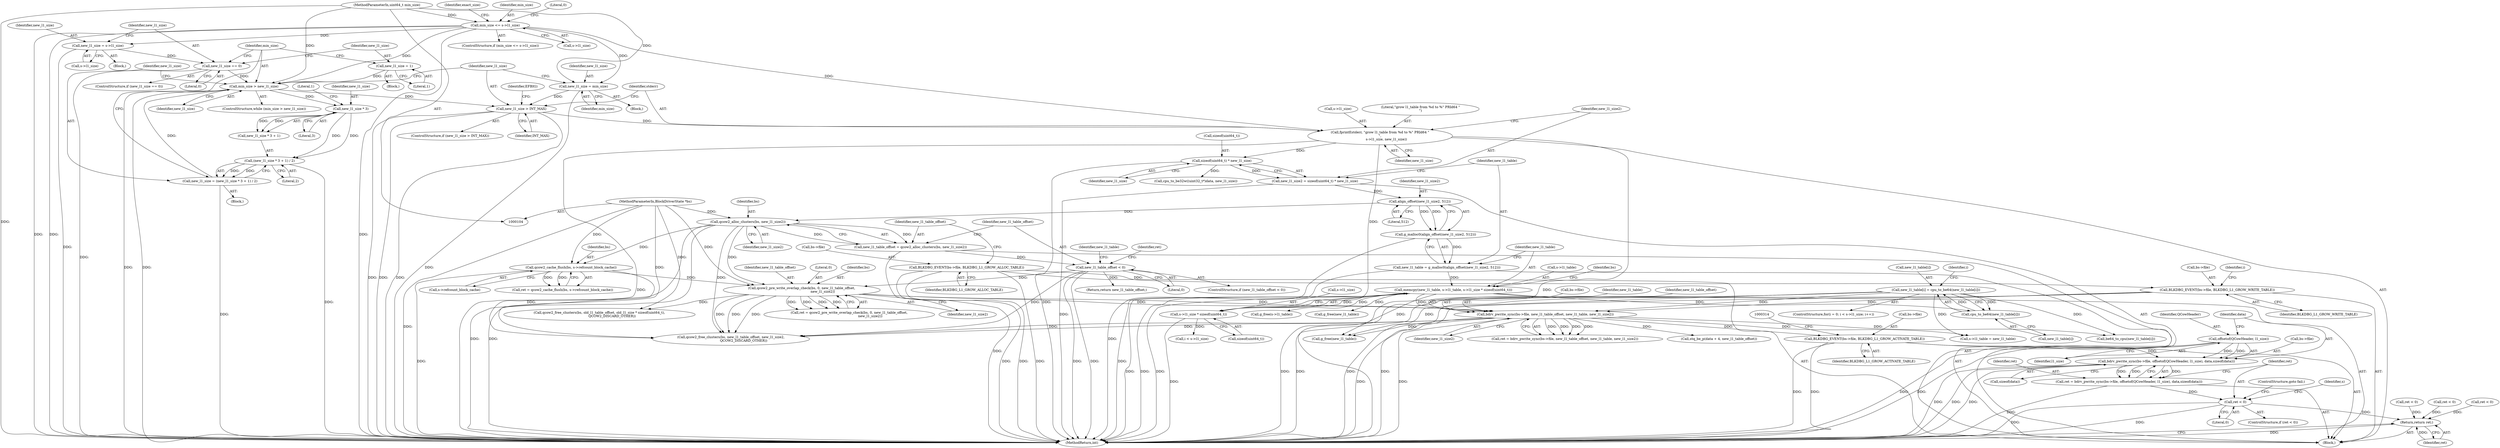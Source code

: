digraph "1_qemu_cab60de930684c33f67d4e32c7509b567f8c445b@API" {
"1000324" [label="(Call,bdrv_pwrite_sync(bs->file, offsetof(QCowHeader, l1_size), data,sizeof(data)))"];
"1000307" [label="(Call,BLKDBG_EVENT(bs->file, BLKDBG_L1_GROW_ACTIVATE_TABLE))"];
"1000276" [label="(Call,bdrv_pwrite_sync(bs->file, new_l1_table_offset, new_l1_table, new_l1_size2))"];
"1000250" [label="(Call,BLKDBG_EVENT(bs->file, BLKDBG_L1_GROW_WRITE_TABLE))"];
"1000205" [label="(Call,BLKDBG_EVENT(bs->file, BLKDBG_L1_GROW_ALLOC_TABLE))"];
"1000239" [label="(Call,qcow2_pre_write_overlap_check(bs, 0, new_l1_table_offset,\n                                        new_l1_size2))"];
"1000226" [label="(Call,qcow2_cache_flush(bs, s->refcount_block_cache))"];
"1000212" [label="(Call,qcow2_alloc_clusters(bs, new_l1_size2))"];
"1000105" [label="(MethodParameterIn,BlockDriverState *bs)"];
"1000191" [label="(Call,align_offset(new_l1_size2, 512))"];
"1000182" [label="(Call,new_l1_size2 = sizeof(uint64_t) * new_l1_size)"];
"1000184" [label="(Call,sizeof(uint64_t) * new_l1_size)"];
"1000175" [label="(Call,fprintf(stderr, \"grow l1_table from %d to %\" PRId64 \"\n\",\n            s->l1_size, new_l1_size))"];
"1000125" [label="(Call,min_size <= s->l1_size)"];
"1000106" [label="(MethodParameterIn,uint64_t min_size)"];
"1000168" [label="(Call,new_l1_size > INT_MAX)"];
"1000135" [label="(Call,new_l1_size = min_size)"];
"1000154" [label="(Call,min_size > new_l1_size)"];
"1000158" [label="(Call,new_l1_size = (new_l1_size * 3 + 1) / 2)"];
"1000160" [label="(Call,(new_l1_size * 3 + 1) / 2)"];
"1000162" [label="(Call,new_l1_size * 3)"];
"1000150" [label="(Call,new_l1_size = 1)"];
"1000146" [label="(Call,new_l1_size == 0)"];
"1000140" [label="(Call,new_l1_size = s->l1_size)"];
"1000216" [label="(Call,new_l1_table_offset < 0)"];
"1000210" [label="(Call,new_l1_table_offset = qcow2_alloc_clusters(bs, new_l1_size2))"];
"1000194" [label="(Call,memcpy(new_l1_table, s->l1_table, s->l1_size * sizeof(uint64_t)))"];
"1000188" [label="(Call,new_l1_table = g_malloc0(align_offset(new_l1_size2, 512)))"];
"1000190" [label="(Call,g_malloc0(align_offset(new_l1_size2, 512)))"];
"1000199" [label="(Call,s->l1_size * sizeof(uint64_t))"];
"1000266" [label="(Call,new_l1_table[i] = cpu_to_be64(new_l1_table[i]))"];
"1000270" [label="(Call,cpu_to_be64(new_l1_table[i]))"];
"1000328" [label="(Call,offsetof(QCowHeader, l1_size))"];
"1000322" [label="(Call,ret = bdrv_pwrite_sync(bs->file, offsetof(QCowHeader, l1_size), data,sizeof(data)))"];
"1000335" [label="(Call,ret < 0)"];
"1000387" [label="(Return,return ret;)"];
"1000227" [label="(Identifier,bs)"];
"1000307" [label="(Call,BLKDBG_EVENT(bs->file, BLKDBG_L1_GROW_ACTIVATE_TABLE))"];
"1000141" [label="(Identifier,new_l1_size)"];
"1000162" [label="(Call,new_l1_size * 3)"];
"1000160" [label="(Call,(new_l1_size * 3 + 1) / 2)"];
"1000193" [label="(Literal,512)"];
"1000324" [label="(Call,bdrv_pwrite_sync(bs->file, offsetof(QCowHeader, l1_size), data,sizeof(data)))"];
"1000156" [label="(Identifier,new_l1_size)"];
"1000277" [label="(Call,bs->file)"];
"1000387" [label="(Return,return ret;)"];
"1000184" [label="(Call,sizeof(uint64_t) * new_l1_size)"];
"1000330" [label="(Identifier,l1_size)"];
"1000165" [label="(Literal,1)"];
"1000152" [label="(Literal,1)"];
"1000254" [label="(Identifier,BLKDBG_L1_GROW_WRITE_TABLE)"];
"1000243" [label="(Identifier,new_l1_size2)"];
"1000194" [label="(Call,memcpy(new_l1_table, s->l1_table, s->l1_size * sizeof(uint64_t)))"];
"1000212" [label="(Call,qcow2_alloc_clusters(bs, new_l1_size2))"];
"1000210" [label="(Call,new_l1_table_offset = qcow2_alloc_clusters(bs, new_l1_size2))"];
"1000157" [label="(Block,)"];
"1000218" [label="(Literal,0)"];
"1000139" [label="(Block,)"];
"1000242" [label="(Identifier,new_l1_table_offset)"];
"1000159" [label="(Identifier,new_l1_size)"];
"1000255" [label="(ControlStructure,for(i = 0; i < s->l1_size; i++))"];
"1000335" [label="(Call,ret < 0)"];
"1000336" [label="(Identifier,ret)"];
"1000188" [label="(Call,new_l1_table = g_malloc0(align_offset(new_l1_size2, 512)))"];
"1000221" [label="(Identifier,new_l1_table)"];
"1000187" [label="(Identifier,new_l1_size)"];
"1000200" [label="(Call,s->l1_size)"];
"1000267" [label="(Call,new_l1_table[i])"];
"1000106" [label="(MethodParameterIn,uint64_t min_size)"];
"1000183" [label="(Identifier,new_l1_size2)"];
"1000328" [label="(Call,offsetof(QCowHeader, l1_size))"];
"1000354" [label="(Call,s->l1_table = new_l1_table)"];
"1000225" [label="(Identifier,ret)"];
"1000140" [label="(Call,new_l1_size = s->l1_size)"];
"1000154" [label="(Call,min_size > new_l1_size)"];
"1000215" [label="(ControlStructure,if (new_l1_table_offset < 0))"];
"1000382" [label="(Call,qcow2_free_clusters(bs, new_l1_table_offset, new_l1_size2,\n                        QCOW2_DISCARD_OTHER))"];
"1000203" [label="(Call,sizeof(uint64_t))"];
"1000281" [label="(Identifier,new_l1_table)"];
"1000251" [label="(Call,bs->file)"];
"1000181" [label="(Identifier,new_l1_size)"];
"1000168" [label="(Call,new_l1_size > INT_MAX)"];
"1000274" [label="(Call,ret = bdrv_pwrite_sync(bs->file, new_l1_table_offset, new_l1_table, new_l1_size2))"];
"1000217" [label="(Identifier,new_l1_table_offset)"];
"1000174" [label="(Identifier,EFBIG)"];
"1000137" [label="(Identifier,min_size)"];
"1000124" [label="(ControlStructure,if (min_size <= s->l1_size))"];
"1000214" [label="(Identifier,new_l1_size2)"];
"1000176" [label="(Identifier,stderr)"];
"1000147" [label="(Identifier,new_l1_size)"];
"1000146" [label="(Call,new_l1_size == 0)"];
"1000213" [label="(Identifier,bs)"];
"1000323" [label="(Identifier,ret)"];
"1000224" [label="(Call,ret = qcow2_cache_flush(bs, s->refcount_block_cache))"];
"1000127" [label="(Call,s->l1_size)"];
"1000241" [label="(Literal,0)"];
"1000380" [label="(Call,g_free(new_l1_table))"];
"1000175" [label="(Call,fprintf(stderr, \"grow l1_table from %d to %\" PRId64 \"\n\",\n            s->l1_size, new_l1_size))"];
"1000178" [label="(Call,s->l1_size)"];
"1000342" [label="(Identifier,s)"];
"1000311" [label="(Identifier,BLKDBG_L1_GROW_ACTIVATE_TABLE)"];
"1000266" [label="(Call,new_l1_table[i] = cpu_to_be64(new_l1_table[i]))"];
"1000228" [label="(Call,s->refcount_block_cache)"];
"1000270" [label="(Call,cpu_to_be64(new_l1_table[i]))"];
"1000170" [label="(Identifier,INT_MAX)"];
"1000161" [label="(Call,new_l1_size * 3 + 1)"];
"1000284" [label="(Call,ret < 0)"];
"1000331" [label="(Identifier,data)"];
"1000166" [label="(Literal,2)"];
"1000337" [label="(Literal,0)"];
"1000222" [label="(Return,return new_l1_table_offset;)"];
"1000134" [label="(Block,)"];
"1000259" [label="(Call,i < s->l1_size)"];
"1000322" [label="(Call,ret = bdrv_pwrite_sync(bs->file, offsetof(QCowHeader, l1_size), data,sizeof(data)))"];
"1000240" [label="(Identifier,bs)"];
"1000169" [label="(Identifier,new_l1_size)"];
"1000280" [label="(Identifier,new_l1_table_offset)"];
"1000196" [label="(Call,s->l1_table)"];
"1000334" [label="(ControlStructure,if (ret < 0))"];
"1000150" [label="(Call,new_l1_size = 1)"];
"1000389" [label="(MethodReturn,int)"];
"1000265" [label="(Identifier,i)"];
"1000151" [label="(Identifier,new_l1_size)"];
"1000126" [label="(Identifier,min_size)"];
"1000339" [label="(ControlStructure,goto fail;)"];
"1000153" [label="(ControlStructure,while (min_size > new_l1_size))"];
"1000303" [label="(Call,be64_to_cpu(new_l1_table[i]))"];
"1000164" [label="(Literal,3)"];
"1000340" [label="(Call,g_free(s->l1_table))"];
"1000332" [label="(Call,sizeof(data))"];
"1000192" [label="(Identifier,new_l1_size2)"];
"1000177" [label="(Literal,\"grow l1_table from %d to %\" PRId64 \"\n\")"];
"1000195" [label="(Identifier,new_l1_table)"];
"1000105" [label="(MethodParameterIn,BlockDriverState *bs)"];
"1000182" [label="(Call,new_l1_size2 = sizeof(uint64_t) * new_l1_size)"];
"1000257" [label="(Identifier,i)"];
"1000245" [label="(Call,ret < 0)"];
"1000131" [label="(Literal,0)"];
"1000148" [label="(Literal,0)"];
"1000271" [label="(Call,new_l1_table[i])"];
"1000237" [label="(Call,ret = qcow2_pre_write_overlap_check(bs, 0, new_l1_table_offset,\n                                        new_l1_size2))"];
"1000209" [label="(Identifier,BLKDBG_L1_GROW_ALLOC_TABLE)"];
"1000226" [label="(Call,qcow2_cache_flush(bs, s->refcount_block_cache))"];
"1000206" [label="(Call,bs->file)"];
"1000145" [label="(ControlStructure,if (new_l1_size == 0))"];
"1000142" [label="(Call,s->l1_size)"];
"1000369" [label="(Call,qcow2_free_clusters(bs, old_l1_table_offset, old_l1_size * sizeof(uint64_t),\n                        QCOW2_DISCARD_OTHER))"];
"1000205" [label="(Call,BLKDBG_EVENT(bs->file, BLKDBG_L1_GROW_ALLOC_TABLE))"];
"1000135" [label="(Call,new_l1_size = min_size)"];
"1000325" [label="(Call,bs->file)"];
"1000207" [label="(Identifier,bs)"];
"1000185" [label="(Call,sizeof(uint64_t))"];
"1000312" [label="(Call,cpu_to_be32w((uint32_t*)data, new_l1_size))"];
"1000250" [label="(Call,BLKDBG_EVENT(bs->file, BLKDBG_L1_GROW_WRITE_TABLE))"];
"1000308" [label="(Call,bs->file)"];
"1000149" [label="(Block,)"];
"1000211" [label="(Identifier,new_l1_table_offset)"];
"1000167" [label="(ControlStructure,if (new_l1_size > INT_MAX))"];
"1000317" [label="(Call,stq_be_p(data + 4, new_l1_table_offset))"];
"1000329" [label="(Identifier,QCowHeader)"];
"1000189" [label="(Identifier,new_l1_table)"];
"1000276" [label="(Call,bdrv_pwrite_sync(bs->file, new_l1_table_offset, new_l1_table, new_l1_size2))"];
"1000232" [label="(Call,ret < 0)"];
"1000282" [label="(Identifier,new_l1_size2)"];
"1000216" [label="(Call,new_l1_table_offset < 0)"];
"1000125" [label="(Call,min_size <= s->l1_size)"];
"1000388" [label="(Identifier,ret)"];
"1000163" [label="(Identifier,new_l1_size)"];
"1000190" [label="(Call,g_malloc0(align_offset(new_l1_size2, 512)))"];
"1000136" [label="(Identifier,new_l1_size)"];
"1000191" [label="(Call,align_offset(new_l1_size2, 512))"];
"1000155" [label="(Identifier,min_size)"];
"1000133" [label="(Identifier,exact_size)"];
"1000158" [label="(Call,new_l1_size = (new_l1_size * 3 + 1) / 2)"];
"1000220" [label="(Call,g_free(new_l1_table))"];
"1000199" [label="(Call,s->l1_size * sizeof(uint64_t))"];
"1000108" [label="(Block,)"];
"1000239" [label="(Call,qcow2_pre_write_overlap_check(bs, 0, new_l1_table_offset,\n                                        new_l1_size2))"];
"1000324" -> "1000322"  [label="AST: "];
"1000324" -> "1000332"  [label="CFG: "];
"1000325" -> "1000324"  [label="AST: "];
"1000328" -> "1000324"  [label="AST: "];
"1000331" -> "1000324"  [label="AST: "];
"1000332" -> "1000324"  [label="AST: "];
"1000322" -> "1000324"  [label="CFG: "];
"1000324" -> "1000389"  [label="DDG: "];
"1000324" -> "1000389"  [label="DDG: "];
"1000324" -> "1000389"  [label="DDG: "];
"1000324" -> "1000322"  [label="DDG: "];
"1000324" -> "1000322"  [label="DDG: "];
"1000324" -> "1000322"  [label="DDG: "];
"1000307" -> "1000324"  [label="DDG: "];
"1000328" -> "1000324"  [label="DDG: "];
"1000328" -> "1000324"  [label="DDG: "];
"1000307" -> "1000108"  [label="AST: "];
"1000307" -> "1000311"  [label="CFG: "];
"1000308" -> "1000307"  [label="AST: "];
"1000311" -> "1000307"  [label="AST: "];
"1000314" -> "1000307"  [label="CFG: "];
"1000307" -> "1000389"  [label="DDG: "];
"1000307" -> "1000389"  [label="DDG: "];
"1000276" -> "1000307"  [label="DDG: "];
"1000276" -> "1000274"  [label="AST: "];
"1000276" -> "1000282"  [label="CFG: "];
"1000277" -> "1000276"  [label="AST: "];
"1000280" -> "1000276"  [label="AST: "];
"1000281" -> "1000276"  [label="AST: "];
"1000282" -> "1000276"  [label="AST: "];
"1000274" -> "1000276"  [label="CFG: "];
"1000276" -> "1000389"  [label="DDG: "];
"1000276" -> "1000389"  [label="DDG: "];
"1000276" -> "1000274"  [label="DDG: "];
"1000276" -> "1000274"  [label="DDG: "];
"1000276" -> "1000274"  [label="DDG: "];
"1000276" -> "1000274"  [label="DDG: "];
"1000250" -> "1000276"  [label="DDG: "];
"1000239" -> "1000276"  [label="DDG: "];
"1000239" -> "1000276"  [label="DDG: "];
"1000194" -> "1000276"  [label="DDG: "];
"1000266" -> "1000276"  [label="DDG: "];
"1000276" -> "1000303"  [label="DDG: "];
"1000276" -> "1000317"  [label="DDG: "];
"1000276" -> "1000354"  [label="DDG: "];
"1000276" -> "1000380"  [label="DDG: "];
"1000276" -> "1000382"  [label="DDG: "];
"1000276" -> "1000382"  [label="DDG: "];
"1000250" -> "1000108"  [label="AST: "];
"1000250" -> "1000254"  [label="CFG: "];
"1000251" -> "1000250"  [label="AST: "];
"1000254" -> "1000250"  [label="AST: "];
"1000257" -> "1000250"  [label="CFG: "];
"1000250" -> "1000389"  [label="DDG: "];
"1000250" -> "1000389"  [label="DDG: "];
"1000205" -> "1000250"  [label="DDG: "];
"1000205" -> "1000108"  [label="AST: "];
"1000205" -> "1000209"  [label="CFG: "];
"1000206" -> "1000205"  [label="AST: "];
"1000209" -> "1000205"  [label="AST: "];
"1000211" -> "1000205"  [label="CFG: "];
"1000205" -> "1000389"  [label="DDG: "];
"1000205" -> "1000389"  [label="DDG: "];
"1000205" -> "1000389"  [label="DDG: "];
"1000239" -> "1000237"  [label="AST: "];
"1000239" -> "1000243"  [label="CFG: "];
"1000240" -> "1000239"  [label="AST: "];
"1000241" -> "1000239"  [label="AST: "];
"1000242" -> "1000239"  [label="AST: "];
"1000243" -> "1000239"  [label="AST: "];
"1000237" -> "1000239"  [label="CFG: "];
"1000239" -> "1000237"  [label="DDG: "];
"1000239" -> "1000237"  [label="DDG: "];
"1000239" -> "1000237"  [label="DDG: "];
"1000239" -> "1000237"  [label="DDG: "];
"1000226" -> "1000239"  [label="DDG: "];
"1000105" -> "1000239"  [label="DDG: "];
"1000216" -> "1000239"  [label="DDG: "];
"1000212" -> "1000239"  [label="DDG: "];
"1000239" -> "1000369"  [label="DDG: "];
"1000239" -> "1000382"  [label="DDG: "];
"1000239" -> "1000382"  [label="DDG: "];
"1000239" -> "1000382"  [label="DDG: "];
"1000226" -> "1000224"  [label="AST: "];
"1000226" -> "1000228"  [label="CFG: "];
"1000227" -> "1000226"  [label="AST: "];
"1000228" -> "1000226"  [label="AST: "];
"1000224" -> "1000226"  [label="CFG: "];
"1000226" -> "1000389"  [label="DDG: "];
"1000226" -> "1000224"  [label="DDG: "];
"1000226" -> "1000224"  [label="DDG: "];
"1000212" -> "1000226"  [label="DDG: "];
"1000105" -> "1000226"  [label="DDG: "];
"1000226" -> "1000382"  [label="DDG: "];
"1000212" -> "1000210"  [label="AST: "];
"1000212" -> "1000214"  [label="CFG: "];
"1000213" -> "1000212"  [label="AST: "];
"1000214" -> "1000212"  [label="AST: "];
"1000210" -> "1000212"  [label="CFG: "];
"1000212" -> "1000389"  [label="DDG: "];
"1000212" -> "1000389"  [label="DDG: "];
"1000212" -> "1000210"  [label="DDG: "];
"1000212" -> "1000210"  [label="DDG: "];
"1000105" -> "1000212"  [label="DDG: "];
"1000191" -> "1000212"  [label="DDG: "];
"1000212" -> "1000382"  [label="DDG: "];
"1000105" -> "1000104"  [label="AST: "];
"1000105" -> "1000389"  [label="DDG: "];
"1000105" -> "1000369"  [label="DDG: "];
"1000105" -> "1000382"  [label="DDG: "];
"1000191" -> "1000190"  [label="AST: "];
"1000191" -> "1000193"  [label="CFG: "];
"1000192" -> "1000191"  [label="AST: "];
"1000193" -> "1000191"  [label="AST: "];
"1000190" -> "1000191"  [label="CFG: "];
"1000191" -> "1000190"  [label="DDG: "];
"1000191" -> "1000190"  [label="DDG: "];
"1000182" -> "1000191"  [label="DDG: "];
"1000182" -> "1000108"  [label="AST: "];
"1000182" -> "1000184"  [label="CFG: "];
"1000183" -> "1000182"  [label="AST: "];
"1000184" -> "1000182"  [label="AST: "];
"1000189" -> "1000182"  [label="CFG: "];
"1000182" -> "1000389"  [label="DDG: "];
"1000184" -> "1000182"  [label="DDG: "];
"1000184" -> "1000187"  [label="CFG: "];
"1000185" -> "1000184"  [label="AST: "];
"1000187" -> "1000184"  [label="AST: "];
"1000184" -> "1000389"  [label="DDG: "];
"1000175" -> "1000184"  [label="DDG: "];
"1000184" -> "1000312"  [label="DDG: "];
"1000175" -> "1000108"  [label="AST: "];
"1000175" -> "1000181"  [label="CFG: "];
"1000176" -> "1000175"  [label="AST: "];
"1000177" -> "1000175"  [label="AST: "];
"1000178" -> "1000175"  [label="AST: "];
"1000181" -> "1000175"  [label="AST: "];
"1000183" -> "1000175"  [label="CFG: "];
"1000175" -> "1000389"  [label="DDG: "];
"1000175" -> "1000389"  [label="DDG: "];
"1000125" -> "1000175"  [label="DDG: "];
"1000168" -> "1000175"  [label="DDG: "];
"1000175" -> "1000199"  [label="DDG: "];
"1000125" -> "1000124"  [label="AST: "];
"1000125" -> "1000127"  [label="CFG: "];
"1000126" -> "1000125"  [label="AST: "];
"1000127" -> "1000125"  [label="AST: "];
"1000131" -> "1000125"  [label="CFG: "];
"1000133" -> "1000125"  [label="CFG: "];
"1000125" -> "1000389"  [label="DDG: "];
"1000125" -> "1000389"  [label="DDG: "];
"1000125" -> "1000389"  [label="DDG: "];
"1000106" -> "1000125"  [label="DDG: "];
"1000125" -> "1000135"  [label="DDG: "];
"1000125" -> "1000140"  [label="DDG: "];
"1000125" -> "1000154"  [label="DDG: "];
"1000106" -> "1000104"  [label="AST: "];
"1000106" -> "1000389"  [label="DDG: "];
"1000106" -> "1000135"  [label="DDG: "];
"1000106" -> "1000154"  [label="DDG: "];
"1000168" -> "1000167"  [label="AST: "];
"1000168" -> "1000170"  [label="CFG: "];
"1000169" -> "1000168"  [label="AST: "];
"1000170" -> "1000168"  [label="AST: "];
"1000174" -> "1000168"  [label="CFG: "];
"1000176" -> "1000168"  [label="CFG: "];
"1000168" -> "1000389"  [label="DDG: "];
"1000168" -> "1000389"  [label="DDG: "];
"1000168" -> "1000389"  [label="DDG: "];
"1000135" -> "1000168"  [label="DDG: "];
"1000154" -> "1000168"  [label="DDG: "];
"1000135" -> "1000134"  [label="AST: "];
"1000135" -> "1000137"  [label="CFG: "];
"1000136" -> "1000135"  [label="AST: "];
"1000137" -> "1000135"  [label="AST: "];
"1000169" -> "1000135"  [label="CFG: "];
"1000135" -> "1000389"  [label="DDG: "];
"1000154" -> "1000153"  [label="AST: "];
"1000154" -> "1000156"  [label="CFG: "];
"1000155" -> "1000154"  [label="AST: "];
"1000156" -> "1000154"  [label="AST: "];
"1000159" -> "1000154"  [label="CFG: "];
"1000169" -> "1000154"  [label="CFG: "];
"1000154" -> "1000389"  [label="DDG: "];
"1000154" -> "1000389"  [label="DDG: "];
"1000158" -> "1000154"  [label="DDG: "];
"1000150" -> "1000154"  [label="DDG: "];
"1000146" -> "1000154"  [label="DDG: "];
"1000154" -> "1000162"  [label="DDG: "];
"1000158" -> "1000157"  [label="AST: "];
"1000158" -> "1000160"  [label="CFG: "];
"1000159" -> "1000158"  [label="AST: "];
"1000160" -> "1000158"  [label="AST: "];
"1000155" -> "1000158"  [label="CFG: "];
"1000158" -> "1000389"  [label="DDG: "];
"1000160" -> "1000158"  [label="DDG: "];
"1000160" -> "1000158"  [label="DDG: "];
"1000160" -> "1000166"  [label="CFG: "];
"1000161" -> "1000160"  [label="AST: "];
"1000166" -> "1000160"  [label="AST: "];
"1000160" -> "1000389"  [label="DDG: "];
"1000162" -> "1000160"  [label="DDG: "];
"1000162" -> "1000160"  [label="DDG: "];
"1000162" -> "1000161"  [label="AST: "];
"1000162" -> "1000164"  [label="CFG: "];
"1000163" -> "1000162"  [label="AST: "];
"1000164" -> "1000162"  [label="AST: "];
"1000165" -> "1000162"  [label="CFG: "];
"1000162" -> "1000161"  [label="DDG: "];
"1000162" -> "1000161"  [label="DDG: "];
"1000150" -> "1000149"  [label="AST: "];
"1000150" -> "1000152"  [label="CFG: "];
"1000151" -> "1000150"  [label="AST: "];
"1000152" -> "1000150"  [label="AST: "];
"1000155" -> "1000150"  [label="CFG: "];
"1000146" -> "1000145"  [label="AST: "];
"1000146" -> "1000148"  [label="CFG: "];
"1000147" -> "1000146"  [label="AST: "];
"1000148" -> "1000146"  [label="AST: "];
"1000151" -> "1000146"  [label="CFG: "];
"1000155" -> "1000146"  [label="CFG: "];
"1000146" -> "1000389"  [label="DDG: "];
"1000140" -> "1000146"  [label="DDG: "];
"1000140" -> "1000139"  [label="AST: "];
"1000140" -> "1000142"  [label="CFG: "];
"1000141" -> "1000140"  [label="AST: "];
"1000142" -> "1000140"  [label="AST: "];
"1000147" -> "1000140"  [label="CFG: "];
"1000140" -> "1000389"  [label="DDG: "];
"1000216" -> "1000215"  [label="AST: "];
"1000216" -> "1000218"  [label="CFG: "];
"1000217" -> "1000216"  [label="AST: "];
"1000218" -> "1000216"  [label="AST: "];
"1000221" -> "1000216"  [label="CFG: "];
"1000225" -> "1000216"  [label="CFG: "];
"1000216" -> "1000389"  [label="DDG: "];
"1000216" -> "1000389"  [label="DDG: "];
"1000210" -> "1000216"  [label="DDG: "];
"1000216" -> "1000222"  [label="DDG: "];
"1000216" -> "1000382"  [label="DDG: "];
"1000210" -> "1000108"  [label="AST: "];
"1000211" -> "1000210"  [label="AST: "];
"1000217" -> "1000210"  [label="CFG: "];
"1000210" -> "1000389"  [label="DDG: "];
"1000194" -> "1000108"  [label="AST: "];
"1000194" -> "1000199"  [label="CFG: "];
"1000195" -> "1000194"  [label="AST: "];
"1000196" -> "1000194"  [label="AST: "];
"1000199" -> "1000194"  [label="AST: "];
"1000207" -> "1000194"  [label="CFG: "];
"1000194" -> "1000389"  [label="DDG: "];
"1000194" -> "1000389"  [label="DDG: "];
"1000194" -> "1000389"  [label="DDG: "];
"1000188" -> "1000194"  [label="DDG: "];
"1000199" -> "1000194"  [label="DDG: "];
"1000194" -> "1000220"  [label="DDG: "];
"1000194" -> "1000270"  [label="DDG: "];
"1000194" -> "1000340"  [label="DDG: "];
"1000194" -> "1000380"  [label="DDG: "];
"1000188" -> "1000108"  [label="AST: "];
"1000188" -> "1000190"  [label="CFG: "];
"1000189" -> "1000188"  [label="AST: "];
"1000190" -> "1000188"  [label="AST: "];
"1000195" -> "1000188"  [label="CFG: "];
"1000188" -> "1000389"  [label="DDG: "];
"1000190" -> "1000188"  [label="DDG: "];
"1000190" -> "1000389"  [label="DDG: "];
"1000199" -> "1000203"  [label="CFG: "];
"1000200" -> "1000199"  [label="AST: "];
"1000203" -> "1000199"  [label="AST: "];
"1000199" -> "1000389"  [label="DDG: "];
"1000199" -> "1000259"  [label="DDG: "];
"1000266" -> "1000255"  [label="AST: "];
"1000266" -> "1000270"  [label="CFG: "];
"1000267" -> "1000266"  [label="AST: "];
"1000270" -> "1000266"  [label="AST: "];
"1000265" -> "1000266"  [label="CFG: "];
"1000266" -> "1000389"  [label="DDG: "];
"1000266" -> "1000389"  [label="DDG: "];
"1000270" -> "1000266"  [label="DDG: "];
"1000266" -> "1000270"  [label="DDG: "];
"1000266" -> "1000303"  [label="DDG: "];
"1000266" -> "1000354"  [label="DDG: "];
"1000266" -> "1000380"  [label="DDG: "];
"1000270" -> "1000271"  [label="CFG: "];
"1000271" -> "1000270"  [label="AST: "];
"1000328" -> "1000330"  [label="CFG: "];
"1000329" -> "1000328"  [label="AST: "];
"1000330" -> "1000328"  [label="AST: "];
"1000331" -> "1000328"  [label="CFG: "];
"1000328" -> "1000389"  [label="DDG: "];
"1000328" -> "1000389"  [label="DDG: "];
"1000322" -> "1000108"  [label="AST: "];
"1000323" -> "1000322"  [label="AST: "];
"1000336" -> "1000322"  [label="CFG: "];
"1000322" -> "1000389"  [label="DDG: "];
"1000322" -> "1000335"  [label="DDG: "];
"1000335" -> "1000334"  [label="AST: "];
"1000335" -> "1000337"  [label="CFG: "];
"1000336" -> "1000335"  [label="AST: "];
"1000337" -> "1000335"  [label="AST: "];
"1000339" -> "1000335"  [label="CFG: "];
"1000342" -> "1000335"  [label="CFG: "];
"1000335" -> "1000389"  [label="DDG: "];
"1000335" -> "1000389"  [label="DDG: "];
"1000335" -> "1000387"  [label="DDG: "];
"1000387" -> "1000108"  [label="AST: "];
"1000387" -> "1000388"  [label="CFG: "];
"1000388" -> "1000387"  [label="AST: "];
"1000389" -> "1000387"  [label="CFG: "];
"1000387" -> "1000389"  [label="DDG: "];
"1000388" -> "1000387"  [label="DDG: "];
"1000284" -> "1000387"  [label="DDG: "];
"1000232" -> "1000387"  [label="DDG: "];
"1000245" -> "1000387"  [label="DDG: "];
}
